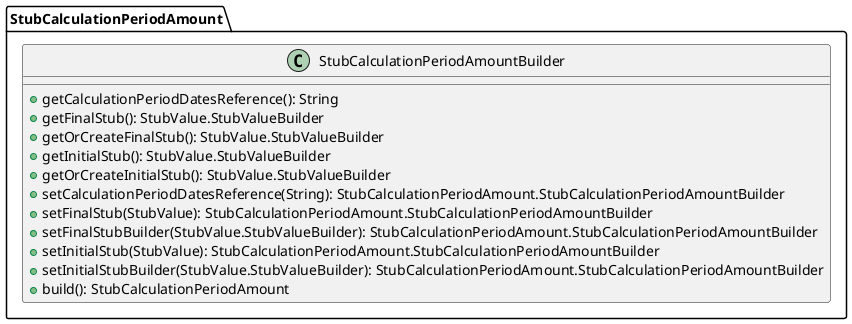 @startuml

    class StubCalculationPeriodAmount.StubCalculationPeriodAmountBuilder [[StubCalculationPeriodAmount.StubCalculationPeriodAmountBuilder.html]] {
        +getCalculationPeriodDatesReference(): String
        +getFinalStub(): StubValue.StubValueBuilder
        +getOrCreateFinalStub(): StubValue.StubValueBuilder
        +getInitialStub(): StubValue.StubValueBuilder
        +getOrCreateInitialStub(): StubValue.StubValueBuilder
        +setCalculationPeriodDatesReference(String): StubCalculationPeriodAmount.StubCalculationPeriodAmountBuilder
        +setFinalStub(StubValue): StubCalculationPeriodAmount.StubCalculationPeriodAmountBuilder
        +setFinalStubBuilder(StubValue.StubValueBuilder): StubCalculationPeriodAmount.StubCalculationPeriodAmountBuilder
        +setInitialStub(StubValue): StubCalculationPeriodAmount.StubCalculationPeriodAmountBuilder
        +setInitialStubBuilder(StubValue.StubValueBuilder): StubCalculationPeriodAmount.StubCalculationPeriodAmountBuilder
        +build(): StubCalculationPeriodAmount
    }

@enduml
